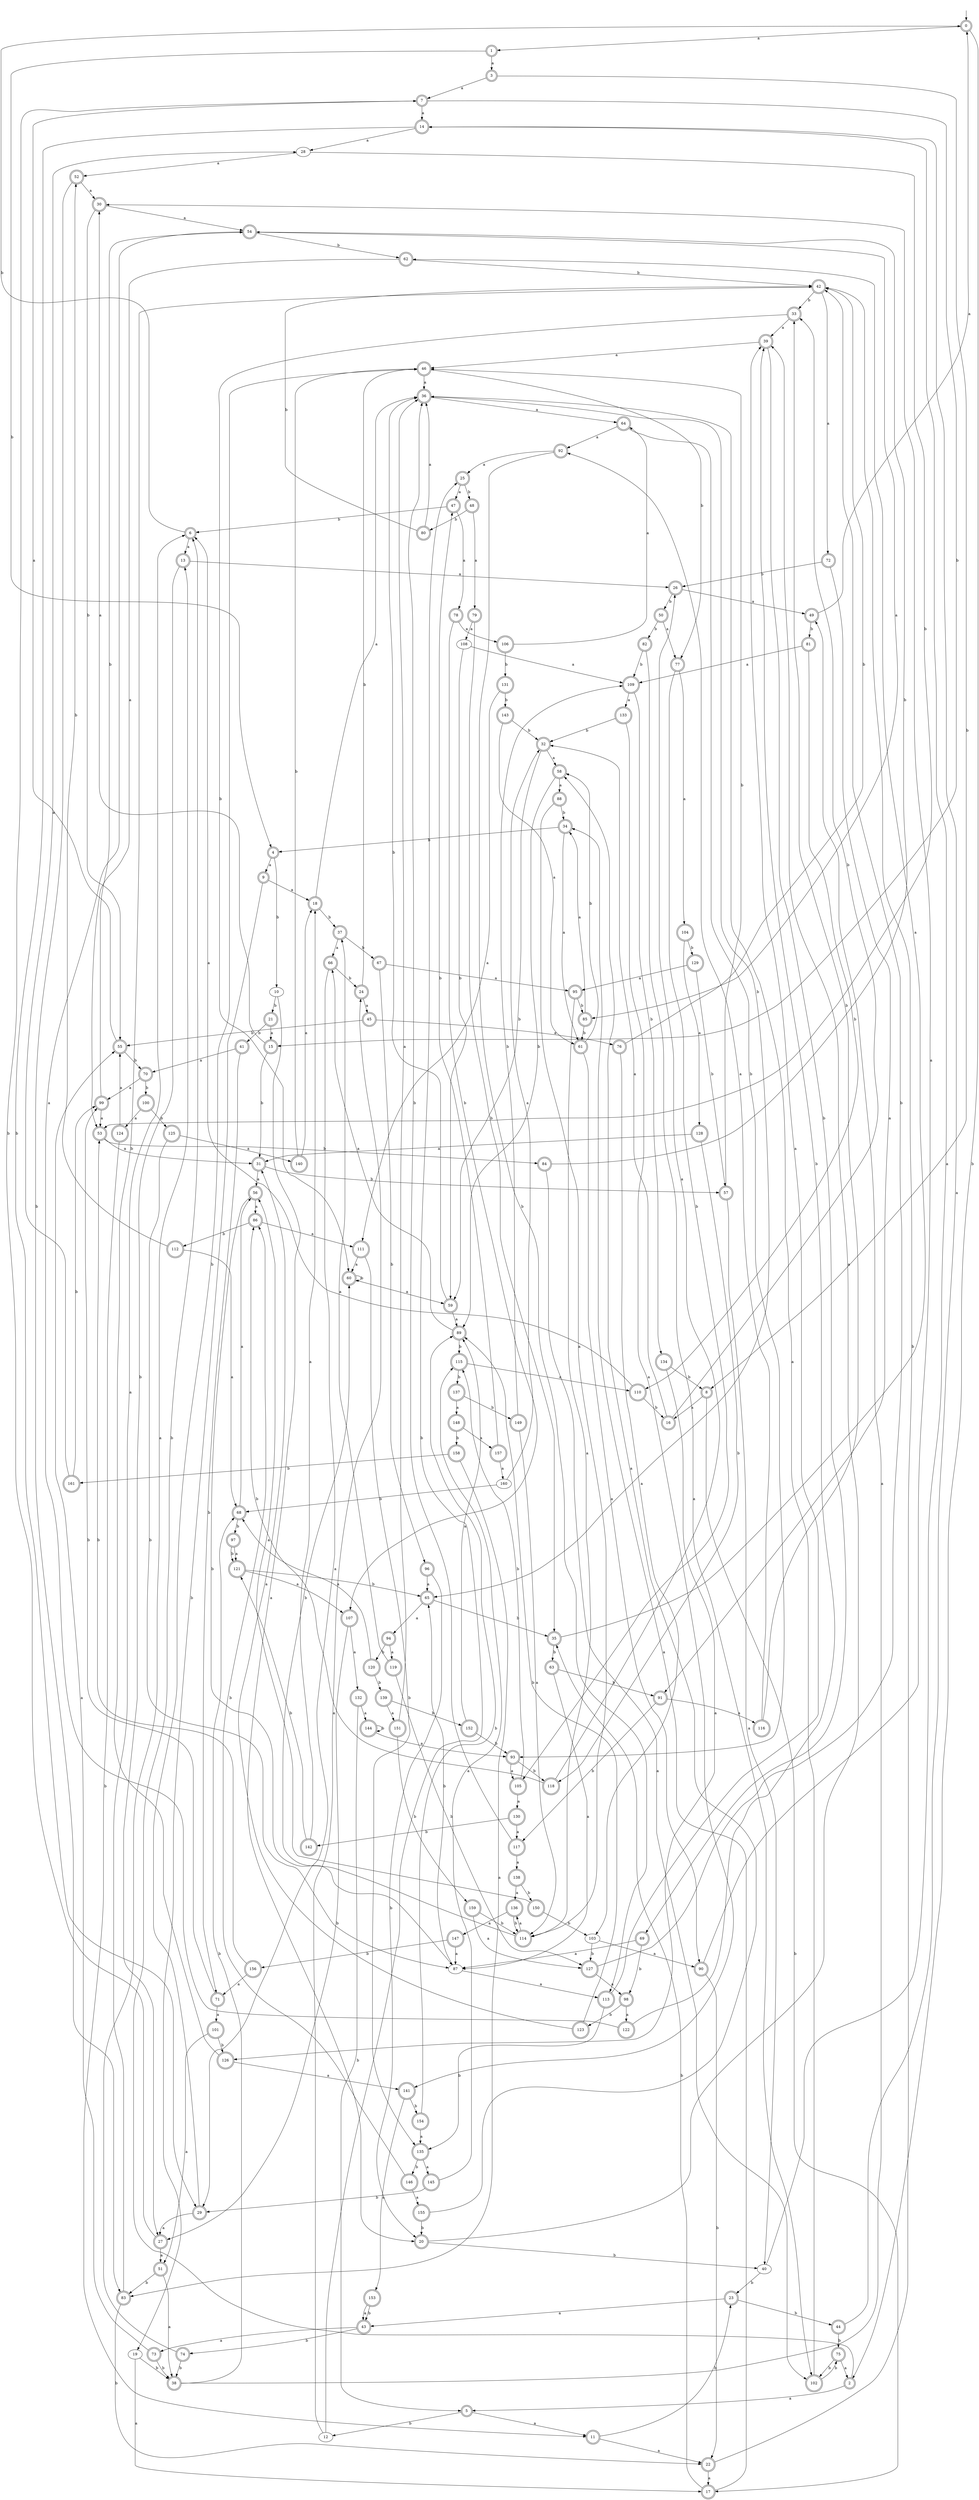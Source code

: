 digraph RandomDFA {
  __start0 [label="", shape=none];
  __start0 -> 0 [label=""];
  0 [shape=circle] [shape=doublecircle]
  0 -> 1 [label="a"]
  0 -> 2 [label="b"]
  1 [shape=doublecircle]
  1 -> 3 [label="a"]
  1 -> 4 [label="b"]
  2 [shape=doublecircle]
  2 -> 5 [label="a"]
  2 -> 6 [label="b"]
  3 [shape=doublecircle]
  3 -> 7 [label="a"]
  3 -> 8 [label="b"]
  4 [shape=doublecircle]
  4 -> 9 [label="a"]
  4 -> 10 [label="b"]
  5 [shape=doublecircle]
  5 -> 11 [label="a"]
  5 -> 12 [label="b"]
  6 [shape=doublecircle]
  6 -> 13 [label="a"]
  6 -> 0 [label="b"]
  7 [shape=doublecircle]
  7 -> 14 [label="a"]
  7 -> 15 [label="b"]
  8 [shape=doublecircle]
  8 -> 16 [label="a"]
  8 -> 17 [label="b"]
  9 [shape=doublecircle]
  9 -> 18 [label="a"]
  9 -> 19 [label="b"]
  10
  10 -> 20 [label="a"]
  10 -> 21 [label="b"]
  11 [shape=doublecircle]
  11 -> 22 [label="a"]
  11 -> 23 [label="b"]
  12
  12 -> 24 [label="a"]
  12 -> 25 [label="b"]
  13 [shape=doublecircle]
  13 -> 26 [label="a"]
  13 -> 27 [label="b"]
  14 [shape=doublecircle]
  14 -> 28 [label="a"]
  14 -> 29 [label="b"]
  15 [shape=doublecircle]
  15 -> 30 [label="a"]
  15 -> 31 [label="b"]
  16 [shape=doublecircle]
  16 -> 32 [label="a"]
  16 -> 33 [label="b"]
  17 [shape=doublecircle]
  17 -> 34 [label="a"]
  17 -> 35 [label="b"]
  18 [shape=doublecircle]
  18 -> 36 [label="a"]
  18 -> 37 [label="b"]
  19
  19 -> 17 [label="a"]
  19 -> 38 [label="b"]
  20 [shape=doublecircle]
  20 -> 39 [label="a"]
  20 -> 40 [label="b"]
  21 [shape=doublecircle]
  21 -> 15 [label="a"]
  21 -> 41 [label="b"]
  22 [shape=doublecircle]
  22 -> 17 [label="a"]
  22 -> 42 [label="b"]
  23 [shape=doublecircle]
  23 -> 43 [label="a"]
  23 -> 44 [label="b"]
  24 [shape=doublecircle]
  24 -> 45 [label="a"]
  24 -> 46 [label="b"]
  25 [shape=doublecircle]
  25 -> 47 [label="a"]
  25 -> 48 [label="b"]
  26 [shape=doublecircle]
  26 -> 49 [label="a"]
  26 -> 50 [label="b"]
  27 [shape=doublecircle]
  27 -> 51 [label="a"]
  27 -> 7 [label="b"]
  28
  28 -> 52 [label="a"]
  28 -> 53 [label="b"]
  29 [shape=doublecircle]
  29 -> 27 [label="a"]
  29 -> 46 [label="b"]
  30 [shape=doublecircle]
  30 -> 54 [label="a"]
  30 -> 55 [label="b"]
  31 [shape=doublecircle]
  31 -> 56 [label="a"]
  31 -> 57 [label="b"]
  32 [shape=doublecircle]
  32 -> 58 [label="a"]
  32 -> 59 [label="b"]
  33 [shape=doublecircle]
  33 -> 39 [label="a"]
  33 -> 60 [label="b"]
  34 [shape=doublecircle]
  34 -> 61 [label="a"]
  34 -> 4 [label="b"]
  35 [shape=doublecircle]
  35 -> 62 [label="a"]
  35 -> 63 [label="b"]
  36 [shape=doublecircle]
  36 -> 64 [label="a"]
  36 -> 65 [label="b"]
  37 [shape=doublecircle]
  37 -> 66 [label="a"]
  37 -> 67 [label="b"]
  38 [shape=doublecircle]
  38 -> 49 [label="a"]
  38 -> 68 [label="b"]
  39 [shape=doublecircle]
  39 -> 46 [label="a"]
  39 -> 69 [label="b"]
  40
  40 -> 14 [label="a"]
  40 -> 23 [label="b"]
  41 [shape=doublecircle]
  41 -> 70 [label="a"]
  41 -> 71 [label="b"]
  42 [shape=doublecircle]
  42 -> 72 [label="a"]
  42 -> 33 [label="b"]
  43 [shape=doublecircle]
  43 -> 73 [label="a"]
  43 -> 74 [label="b"]
  44 [shape=doublecircle]
  44 -> 14 [label="a"]
  44 -> 75 [label="b"]
  45 [shape=doublecircle]
  45 -> 76 [label="a"]
  45 -> 55 [label="b"]
  46 [shape=doublecircle]
  46 -> 36 [label="a"]
  46 -> 77 [label="b"]
  47 [shape=doublecircle]
  47 -> 78 [label="a"]
  47 -> 6 [label="b"]
  48 [shape=doublecircle]
  48 -> 79 [label="a"]
  48 -> 80 [label="b"]
  49 [shape=doublecircle]
  49 -> 0 [label="a"]
  49 -> 81 [label="b"]
  50 [shape=doublecircle]
  50 -> 77 [label="a"]
  50 -> 82 [label="b"]
  51 [shape=doublecircle]
  51 -> 38 [label="a"]
  51 -> 83 [label="b"]
  52 [shape=doublecircle]
  52 -> 30 [label="a"]
  52 -> 83 [label="b"]
  53 [shape=doublecircle]
  53 -> 31 [label="a"]
  53 -> 84 [label="b"]
  54 [shape=doublecircle]
  54 -> 85 [label="a"]
  54 -> 62 [label="b"]
  55 [shape=doublecircle]
  55 -> 7 [label="a"]
  55 -> 70 [label="b"]
  56 [shape=doublecircle]
  56 -> 86 [label="a"]
  56 -> 87 [label="b"]
  57 [shape=doublecircle]
  57 -> 40 [label="a"]
  57 -> 46 [label="b"]
  58 [shape=doublecircle]
  58 -> 88 [label="a"]
  58 -> 89 [label="b"]
  59 [shape=doublecircle]
  59 -> 89 [label="a"]
  59 -> 36 [label="b"]
  60 [shape=doublecircle]
  60 -> 59 [label="a"]
  60 -> 60 [label="b"]
  61 [shape=doublecircle]
  61 -> 90 [label="a"]
  61 -> 58 [label="b"]
  62 [shape=doublecircle]
  62 -> 53 [label="a"]
  62 -> 42 [label="b"]
  63 [shape=doublecircle]
  63 -> 87 [label="a"]
  63 -> 91 [label="b"]
  64 [shape=doublecircle]
  64 -> 92 [label="a"]
  64 -> 93 [label="b"]
  65 [shape=doublecircle]
  65 -> 94 [label="a"]
  65 -> 35 [label="b"]
  66 [shape=doublecircle]
  66 -> 29 [label="a"]
  66 -> 24 [label="b"]
  67 [shape=doublecircle]
  67 -> 95 [label="a"]
  67 -> 96 [label="b"]
  68 [shape=doublecircle]
  68 -> 56 [label="a"]
  68 -> 97 [label="b"]
  69 [shape=doublecircle]
  69 -> 87 [label="a"]
  69 -> 98 [label="b"]
  70 [shape=doublecircle]
  70 -> 99 [label="a"]
  70 -> 100 [label="b"]
  71 [shape=doublecircle]
  71 -> 101 [label="a"]
  71 -> 99 [label="b"]
  72 [shape=doublecircle]
  72 -> 91 [label="a"]
  72 -> 26 [label="b"]
  73 [shape=doublecircle]
  73 -> 55 [label="a"]
  73 -> 38 [label="b"]
  74 [shape=doublecircle]
  74 -> 13 [label="a"]
  74 -> 38 [label="b"]
  75 [shape=doublecircle]
  75 -> 2 [label="a"]
  75 -> 102 [label="b"]
  76 [shape=doublecircle]
  76 -> 103 [label="a"]
  76 -> 42 [label="b"]
  77 [shape=doublecircle]
  77 -> 104 [label="a"]
  77 -> 105 [label="b"]
  78 [shape=doublecircle]
  78 -> 106 [label="a"]
  78 -> 107 [label="b"]
  79 [shape=doublecircle]
  79 -> 108 [label="a"]
  79 -> 35 [label="b"]
  80 [shape=doublecircle]
  80 -> 36 [label="a"]
  80 -> 42 [label="b"]
  81 [shape=doublecircle]
  81 -> 109 [label="a"]
  81 -> 110 [label="b"]
  82 [shape=doublecircle]
  82 -> 102 [label="a"]
  82 -> 109 [label="b"]
  83 [shape=doublecircle]
  83 -> 6 [label="a"]
  83 -> 22 [label="b"]
  84 [shape=doublecircle]
  84 -> 102 [label="a"]
  84 -> 54 [label="b"]
  85 [shape=doublecircle]
  85 -> 34 [label="a"]
  85 -> 61 [label="b"]
  86 [shape=doublecircle]
  86 -> 111 [label="a"]
  86 -> 112 [label="b"]
  87
  87 -> 113 [label="a"]
  87 -> 65 [label="b"]
  88 [shape=doublecircle]
  88 -> 114 [label="a"]
  88 -> 34 [label="b"]
  89 [shape=doublecircle]
  89 -> 66 [label="a"]
  89 -> 115 [label="b"]
  90 [shape=doublecircle]
  90 -> 30 [label="a"]
  90 -> 22 [label="b"]
  91 [shape=doublecircle]
  91 -> 116 [label="a"]
  91 -> 117 [label="b"]
  92 [shape=doublecircle]
  92 -> 25 [label="a"]
  92 -> 113 [label="b"]
  93 [shape=doublecircle]
  93 -> 105 [label="a"]
  93 -> 118 [label="b"]
  94 [shape=doublecircle]
  94 -> 119 [label="a"]
  94 -> 120 [label="b"]
  95 [shape=doublecircle]
  95 -> 114 [label="a"]
  95 -> 85 [label="b"]
  96 [shape=doublecircle]
  96 -> 65 [label="a"]
  96 -> 20 [label="b"]
  97 [shape=doublecircle]
  97 -> 121 [label="a"]
  97 -> 121 [label="b"]
  98 [shape=doublecircle]
  98 -> 122 [label="a"]
  98 -> 123 [label="b"]
  99 [shape=doublecircle]
  99 -> 53 [label="a"]
  99 -> 54 [label="b"]
  100 [shape=doublecircle]
  100 -> 124 [label="a"]
  100 -> 125 [label="b"]
  101 [shape=doublecircle]
  101 -> 51 [label="a"]
  101 -> 126 [label="b"]
  102 [shape=doublecircle]
  102 -> 36 [label="a"]
  102 -> 75 [label="b"]
  103
  103 -> 90 [label="a"]
  103 -> 127 [label="b"]
  104 [shape=doublecircle]
  104 -> 128 [label="a"]
  104 -> 129 [label="b"]
  105 [shape=doublecircle]
  105 -> 130 [label="a"]
  105 -> 115 [label="b"]
  106 [shape=doublecircle]
  106 -> 64 [label="a"]
  106 -> 131 [label="b"]
  107 [shape=doublecircle]
  107 -> 132 [label="a"]
  107 -> 27 [label="b"]
  108
  108 -> 109 [label="a"]
  108 -> 59 [label="b"]
  109 [shape=doublecircle]
  109 -> 133 [label="a"]
  109 -> 134 [label="b"]
  110 [shape=doublecircle]
  110 -> 6 [label="a"]
  110 -> 16 [label="b"]
  111 [shape=doublecircle]
  111 -> 60 [label="a"]
  111 -> 135 [label="b"]
  112 [shape=doublecircle]
  112 -> 68 [label="a"]
  112 -> 52 [label="b"]
  113 [shape=doublecircle]
  113 -> 39 [label="a"]
  113 -> 135 [label="b"]
  114 [shape=doublecircle]
  114 -> 136 [label="a"]
  114 -> 60 [label="b"]
  115 [shape=doublecircle]
  115 -> 110 [label="a"]
  115 -> 137 [label="b"]
  116 [shape=doublecircle]
  116 -> 92 [label="a"]
  116 -> 33 [label="b"]
  117 [shape=doublecircle]
  117 -> 138 [label="a"]
  117 -> 36 [label="b"]
  118 [shape=doublecircle]
  118 -> 26 [label="a"]
  118 -> 86 [label="b"]
  119 [shape=doublecircle]
  119 -> 37 [label="a"]
  119 -> 127 [label="b"]
  120 [shape=doublecircle]
  120 -> 68 [label="a"]
  120 -> 139 [label="b"]
  121 [shape=doublecircle]
  121 -> 107 [label="a"]
  121 -> 65 [label="b"]
  122 [shape=doublecircle]
  122 -> 54 [label="a"]
  122 -> 39 [label="b"]
  123 [shape=doublecircle]
  123 -> 31 [label="a"]
  123 -> 89 [label="b"]
  124 [shape=doublecircle]
  124 -> 55 [label="a"]
  124 -> 11 [label="b"]
  125 [shape=doublecircle]
  125 -> 140 [label="a"]
  125 -> 87 [label="b"]
  126 [shape=doublecircle]
  126 -> 141 [label="a"]
  126 -> 42 [label="b"]
  127 [shape=doublecircle]
  127 -> 98 [label="a"]
  127 -> 42 [label="b"]
  128 [shape=doublecircle]
  128 -> 31 [label="a"]
  128 -> 118 [label="b"]
  129 [shape=doublecircle]
  129 -> 95 [label="a"]
  129 -> 57 [label="b"]
  130 [shape=doublecircle]
  130 -> 117 [label="a"]
  130 -> 142 [label="b"]
  131 [shape=doublecircle]
  131 -> 111 [label="a"]
  131 -> 143 [label="b"]
  132 [shape=doublecircle]
  132 -> 144 [label="a"]
  132 -> 5 [label="b"]
  133 [shape=doublecircle]
  133 -> 141 [label="a"]
  133 -> 32 [label="b"]
  134 [shape=doublecircle]
  134 -> 126 [label="a"]
  134 -> 8 [label="b"]
  135 [shape=doublecircle]
  135 -> 145 [label="a"]
  135 -> 146 [label="b"]
  136 [shape=doublecircle]
  136 -> 147 [label="a"]
  136 -> 114 [label="b"]
  137 [shape=doublecircle]
  137 -> 148 [label="a"]
  137 -> 149 [label="b"]
  138 [shape=doublecircle]
  138 -> 136 [label="a"]
  138 -> 150 [label="b"]
  139 [shape=doublecircle]
  139 -> 151 [label="a"]
  139 -> 152 [label="b"]
  140 [shape=doublecircle]
  140 -> 18 [label="a"]
  140 -> 46 [label="b"]
  141 [shape=doublecircle]
  141 -> 153 [label="a"]
  141 -> 154 [label="b"]
  142 [shape=doublecircle]
  142 -> 18 [label="a"]
  142 -> 121 [label="b"]
  143 [shape=doublecircle]
  143 -> 61 [label="a"]
  143 -> 32 [label="b"]
  144 [shape=doublecircle]
  144 -> 93 [label="a"]
  144 -> 144 [label="b"]
  145 [shape=doublecircle]
  145 -> 115 [label="a"]
  145 -> 29 [label="b"]
  146 [shape=doublecircle]
  146 -> 155 [label="a"]
  146 -> 86 [label="b"]
  147 [shape=doublecircle]
  147 -> 87 [label="a"]
  147 -> 156 [label="b"]
  148 [shape=doublecircle]
  148 -> 157 [label="a"]
  148 -> 158 [label="b"]
  149 [shape=doublecircle]
  149 -> 114 [label="a"]
  149 -> 109 [label="b"]
  150 [shape=doublecircle]
  150 -> 56 [label="a"]
  150 -> 103 [label="b"]
  151 [shape=doublecircle]
  151 -> 36 [label="a"]
  151 -> 159 [label="b"]
  152 [shape=doublecircle]
  152 -> 89 [label="a"]
  152 -> 93 [label="b"]
  153 [shape=doublecircle]
  153 -> 43 [label="a"]
  153 -> 43 [label="b"]
  154 [shape=doublecircle]
  154 -> 135 [label="a"]
  154 -> 89 [label="b"]
  155 [shape=doublecircle]
  155 -> 58 [label="a"]
  155 -> 20 [label="b"]
  156 [shape=doublecircle]
  156 -> 71 [label="a"]
  156 -> 53 [label="b"]
  157 [shape=doublecircle]
  157 -> 160 [label="a"]
  157 -> 47 [label="b"]
  158 [shape=doublecircle]
  158 -> 83 [label="a"]
  158 -> 161 [label="b"]
  159 [shape=doublecircle]
  159 -> 127 [label="a"]
  159 -> 114 [label="b"]
  160
  160 -> 32 [label="a"]
  160 -> 68 [label="b"]
  161 [shape=doublecircle]
  161 -> 28 [label="a"]
  161 -> 99 [label="b"]
}
